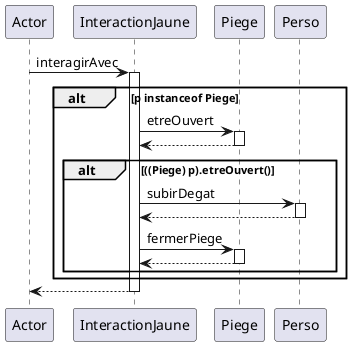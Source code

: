 @startuml
participant Actor
Actor -> InteractionJaune : interagirAvec
activate InteractionJaune
alt p instanceof Piege
InteractionJaune -> Piege : etreOuvert
activate Piege
Piege --> InteractionJaune
deactivate Piege
alt ((Piege) p).etreOuvert()
InteractionJaune -> Perso : subirDegat
activate Perso
Perso --> InteractionJaune
deactivate Perso
InteractionJaune -> Piege : fermerPiege
activate Piege
Piege --> InteractionJaune
deactivate Piege
end
end
return
@enduml